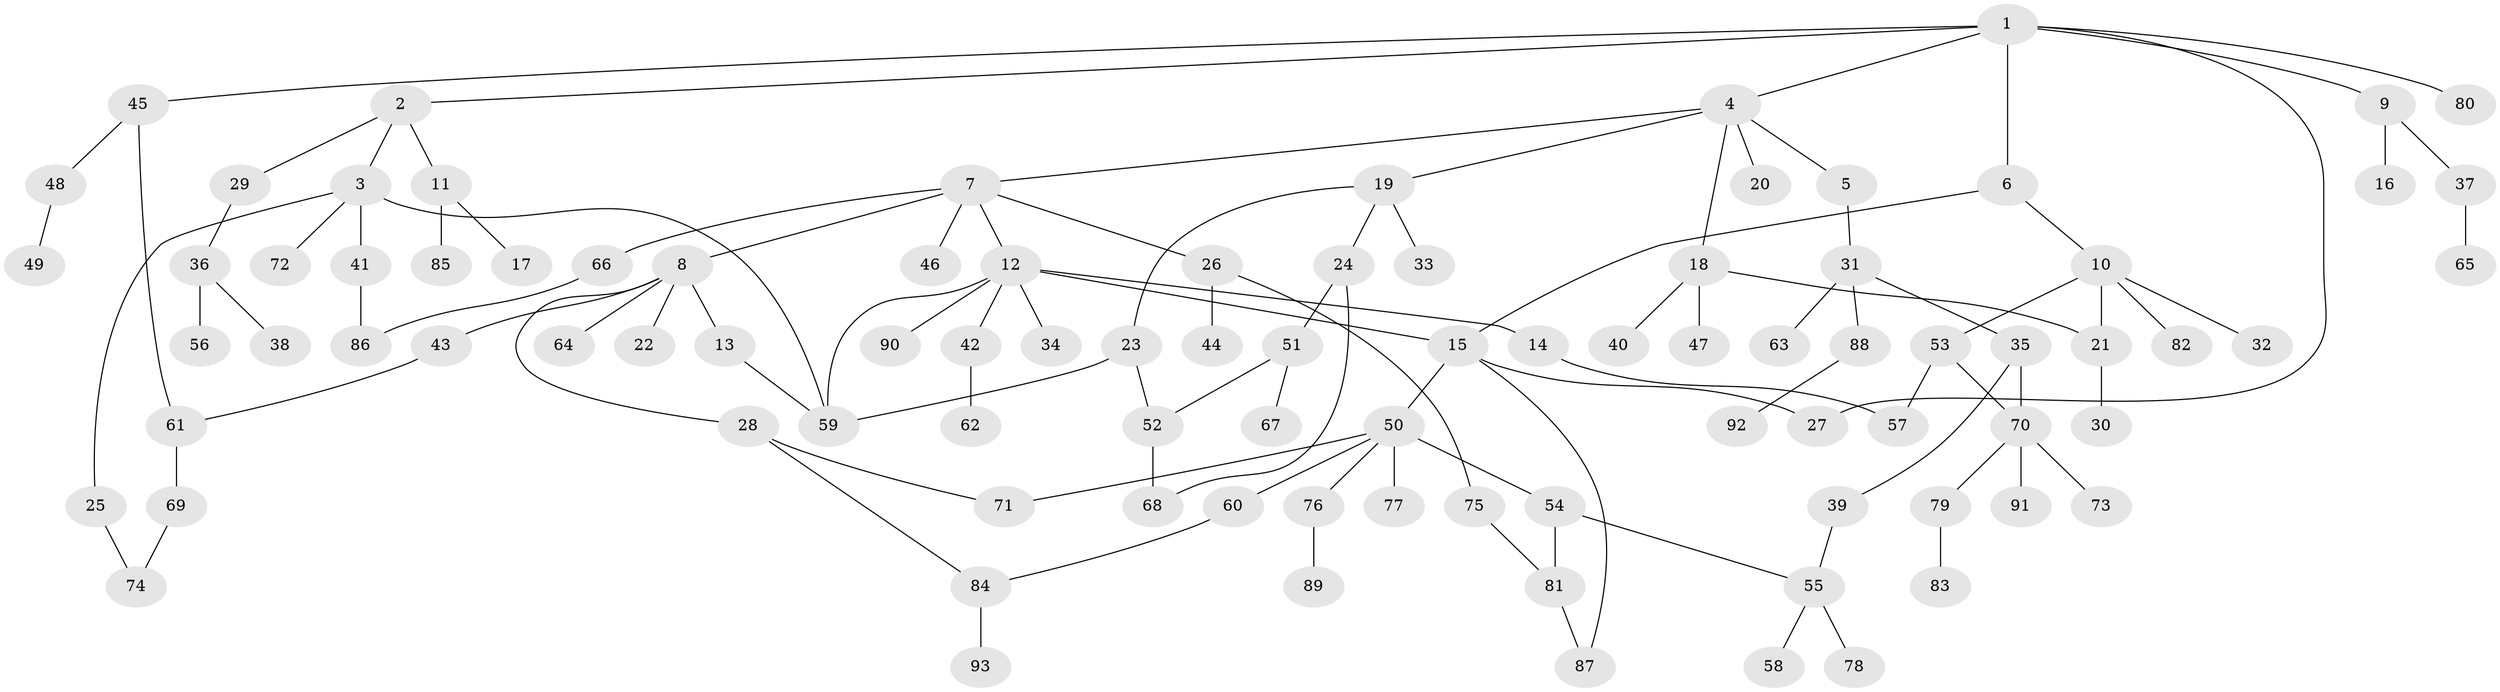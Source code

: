 // coarse degree distribution, {8: 0.03076923076923077, 4: 0.06153846153846154, 5: 0.07692307692307693, 2: 0.23076923076923078, 3: 0.12307692307692308, 11: 0.015384615384615385, 6: 0.03076923076923077, 1: 0.4307692307692308}
// Generated by graph-tools (version 1.1) at 2025/23/03/03/25 07:23:30]
// undirected, 93 vertices, 110 edges
graph export_dot {
graph [start="1"]
  node [color=gray90,style=filled];
  1;
  2;
  3;
  4;
  5;
  6;
  7;
  8;
  9;
  10;
  11;
  12;
  13;
  14;
  15;
  16;
  17;
  18;
  19;
  20;
  21;
  22;
  23;
  24;
  25;
  26;
  27;
  28;
  29;
  30;
  31;
  32;
  33;
  34;
  35;
  36;
  37;
  38;
  39;
  40;
  41;
  42;
  43;
  44;
  45;
  46;
  47;
  48;
  49;
  50;
  51;
  52;
  53;
  54;
  55;
  56;
  57;
  58;
  59;
  60;
  61;
  62;
  63;
  64;
  65;
  66;
  67;
  68;
  69;
  70;
  71;
  72;
  73;
  74;
  75;
  76;
  77;
  78;
  79;
  80;
  81;
  82;
  83;
  84;
  85;
  86;
  87;
  88;
  89;
  90;
  91;
  92;
  93;
  1 -- 2;
  1 -- 4;
  1 -- 6;
  1 -- 9;
  1 -- 45;
  1 -- 80;
  1 -- 27;
  2 -- 3;
  2 -- 11;
  2 -- 29;
  3 -- 25;
  3 -- 41;
  3 -- 59;
  3 -- 72;
  4 -- 5;
  4 -- 7;
  4 -- 18;
  4 -- 19;
  4 -- 20;
  5 -- 31;
  6 -- 10;
  6 -- 15;
  7 -- 8;
  7 -- 12;
  7 -- 26;
  7 -- 46;
  7 -- 66;
  8 -- 13;
  8 -- 22;
  8 -- 28;
  8 -- 43;
  8 -- 64;
  9 -- 16;
  9 -- 37;
  10 -- 32;
  10 -- 53;
  10 -- 82;
  10 -- 21;
  11 -- 17;
  11 -- 85;
  12 -- 14;
  12 -- 15;
  12 -- 34;
  12 -- 42;
  12 -- 90;
  12 -- 59;
  13 -- 59;
  14 -- 57;
  15 -- 27;
  15 -- 50;
  15 -- 87;
  18 -- 21;
  18 -- 40;
  18 -- 47;
  19 -- 23;
  19 -- 24;
  19 -- 33;
  21 -- 30;
  23 -- 52;
  23 -- 59;
  24 -- 51;
  24 -- 68;
  25 -- 74;
  26 -- 44;
  26 -- 75;
  28 -- 84;
  28 -- 71;
  29 -- 36;
  31 -- 35;
  31 -- 63;
  31 -- 88;
  35 -- 39;
  35 -- 70;
  36 -- 38;
  36 -- 56;
  37 -- 65;
  39 -- 55;
  41 -- 86;
  42 -- 62;
  43 -- 61;
  45 -- 48;
  45 -- 61;
  48 -- 49;
  50 -- 54;
  50 -- 60;
  50 -- 71;
  50 -- 76;
  50 -- 77;
  51 -- 67;
  51 -- 52;
  52 -- 68;
  53 -- 70;
  53 -- 57;
  54 -- 55;
  54 -- 81;
  55 -- 58;
  55 -- 78;
  60 -- 84;
  61 -- 69;
  66 -- 86;
  69 -- 74;
  70 -- 73;
  70 -- 79;
  70 -- 91;
  75 -- 81;
  76 -- 89;
  79 -- 83;
  81 -- 87;
  84 -- 93;
  88 -- 92;
}
